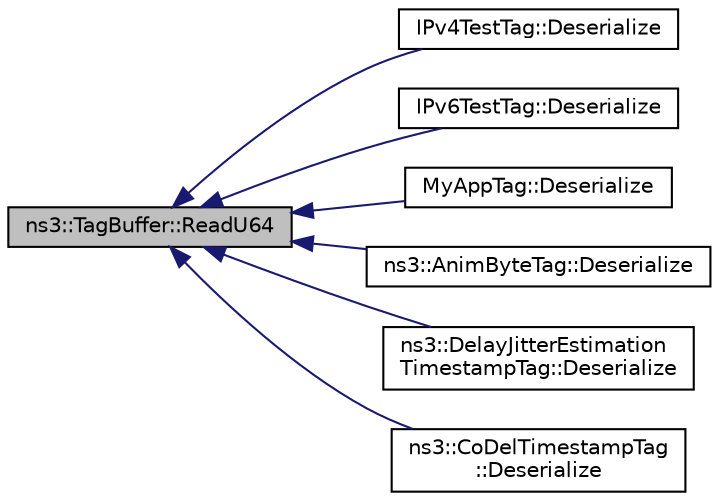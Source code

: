 digraph "ns3::TagBuffer::ReadU64"
{
  edge [fontname="Helvetica",fontsize="10",labelfontname="Helvetica",labelfontsize="10"];
  node [fontname="Helvetica",fontsize="10",shape=record];
  rankdir="LR";
  Node1 [label="ns3::TagBuffer::ReadU64",height=0.2,width=0.4,color="black", fillcolor="grey75", style="filled", fontcolor="black"];
  Node1 -> Node2 [dir="back",color="midnightblue",fontsize="10",style="solid"];
  Node2 [label="IPv4TestTag::Deserialize",height=0.2,width=0.4,color="black", fillcolor="white", style="filled",URL="$d8/da0/classIPv4TestTag.html#ad92f20b05b7267ff72199c0efdfa19ad"];
  Node1 -> Node3 [dir="back",color="midnightblue",fontsize="10",style="solid"];
  Node3 [label="IPv6TestTag::Deserialize",height=0.2,width=0.4,color="black", fillcolor="white", style="filled",URL="$d3/d63/classIPv6TestTag.html#a526dea351ae6171dab24c809c189ebb1"];
  Node1 -> Node4 [dir="back",color="midnightblue",fontsize="10",style="solid"];
  Node4 [label="MyAppTag::Deserialize",height=0.2,width=0.4,color="black", fillcolor="white", style="filled",URL="$d9/d22/classMyAppTag.html#aba106ef3425a0f740fc02f9ca2eac67a"];
  Node1 -> Node5 [dir="back",color="midnightblue",fontsize="10",style="solid"];
  Node5 [label="ns3::AnimByteTag::Deserialize",height=0.2,width=0.4,color="black", fillcolor="white", style="filled",URL="$de/d1b/classns3_1_1AnimByteTag.html#a559897af13264a8c9b15ec430a96f4d0",tooltip="Deserialize function. "];
  Node1 -> Node6 [dir="back",color="midnightblue",fontsize="10",style="solid"];
  Node6 [label="ns3::DelayJitterEstimation\lTimestampTag::Deserialize",height=0.2,width=0.4,color="black", fillcolor="white", style="filled",URL="$d4/d6e/classns3_1_1DelayJitterEstimationTimestampTag.html#a30d366febfd7c00f87a9b2e5356b3135"];
  Node1 -> Node7 [dir="back",color="midnightblue",fontsize="10",style="solid"];
  Node7 [label="ns3::CoDelTimestampTag\l::Deserialize",height=0.2,width=0.4,color="black", fillcolor="white", style="filled",URL="$d2/d3a/classns3_1_1CoDelTimestampTag.html#a21a538953e30fe29989c190c69d725c5"];
}

